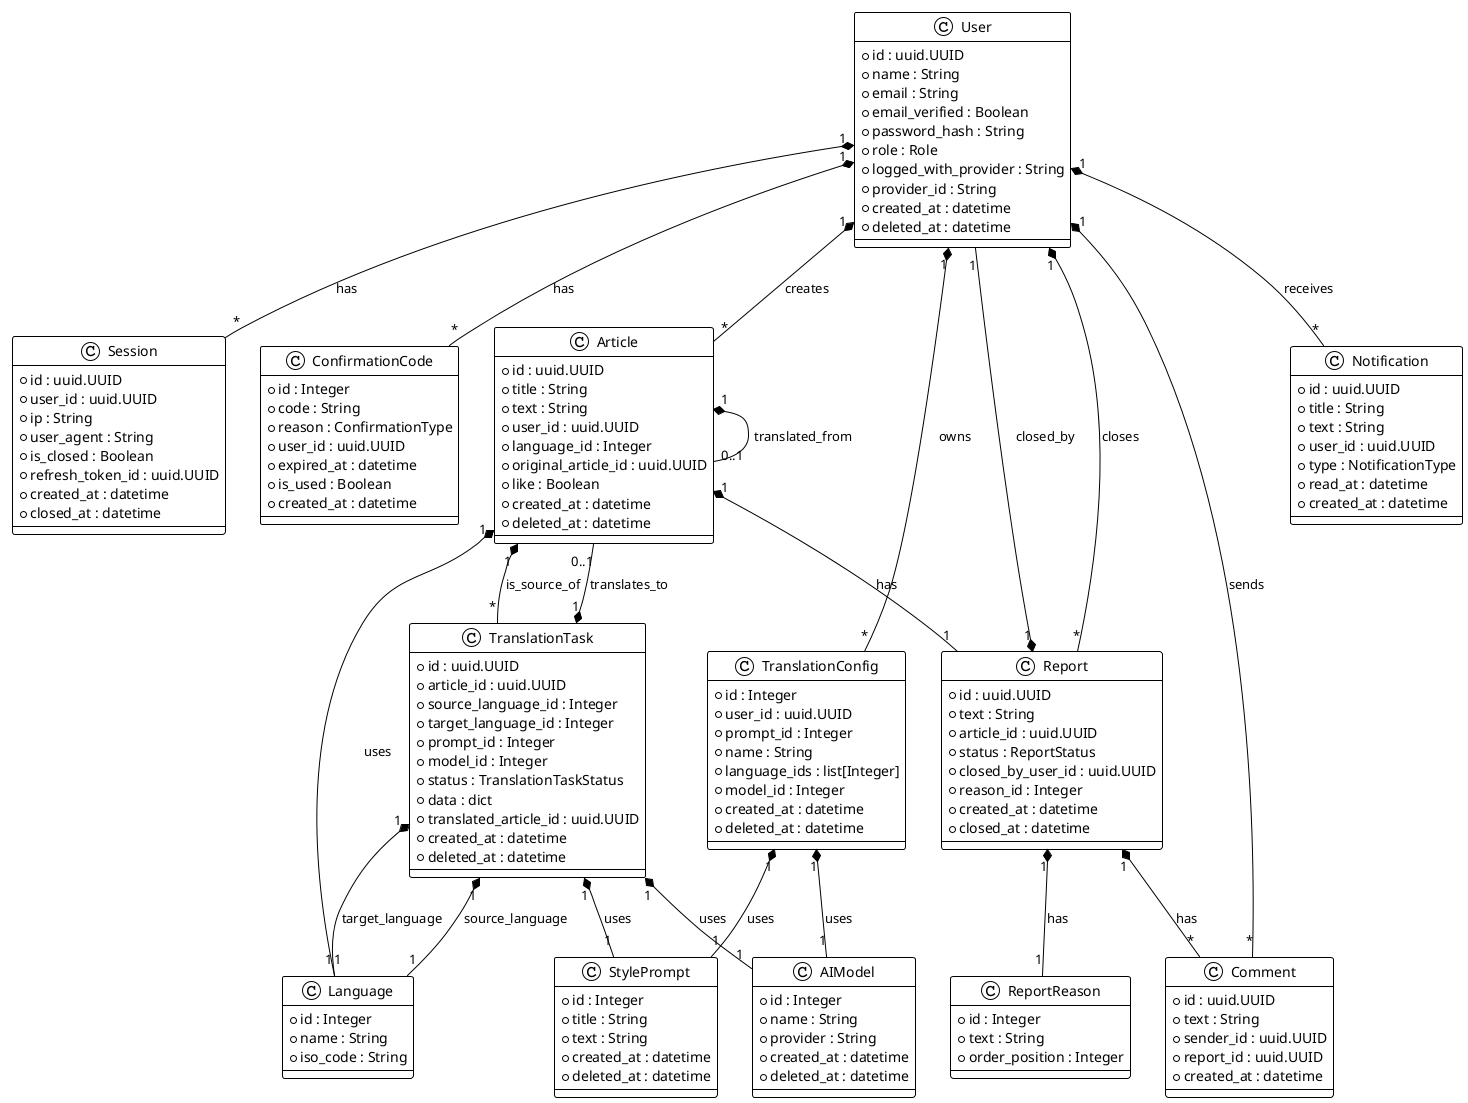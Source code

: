 @startuml
!theme plain
class User {
    + id : uuid.UUID
    + name : String
    + email : String
    + email_verified : Boolean
    + password_hash : String
    + role : Role
    + logged_with_provider : String
    + provider_id : String
    + created_at : datetime
    + deleted_at : datetime
}

class Session {
    + id : uuid.UUID
    + user_id : uuid.UUID
    + ip : String
    + user_agent : String
    + is_closed : Boolean
    + refresh_token_id : uuid.UUID
    + created_at : datetime
    + closed_at : datetime
}

class ConfirmationCode {
    + id : Integer
    + code : String
    + reason : ConfirmationType
    + user_id : uuid.UUID
    + expired_at : datetime
    + is_used : Boolean
    + created_at : datetime
}

class Language {
    + id : Integer
    + name : String
    + iso_code : String
}

class Article {
    + id : uuid.UUID
    + title : String
    + text : String
    + user_id : uuid.UUID
    + language_id : Integer
    + original_article_id : uuid.UUID
    + like : Boolean
    + created_at : datetime
    + deleted_at : datetime
}

class ReportReason {
    + id : Integer
    + text : String
    + order_position : Integer
}

class Report {
    + id : uuid.UUID
    + text : String
    + article_id : uuid.UUID
    + status : ReportStatus
    + closed_by_user_id : uuid.UUID
    + reason_id : Integer
    + created_at : datetime
    + closed_at : datetime
}

class Comment {
    + id : uuid.UUID
    + text : String
    + sender_id : uuid.UUID
    + report_id : uuid.UUID
    + created_at : datetime
}

class StylePrompt {
    + id : Integer
    + title : String
    + text : String
    + created_at : datetime
    + deleted_at : datetime
}

class AIModel {
    + id : Integer
    + name : String
    + provider : String
    + created_at : datetime
    + deleted_at : datetime
}

class TranslationConfig {
    + id : Integer
    + user_id : uuid.UUID
    + prompt_id : Integer
    + name : String
    + language_ids : list[Integer]
    + model_id : Integer
    + created_at : datetime
    + deleted_at : datetime
}

class TranslationTask {
    + id : uuid.UUID
    + article_id : uuid.UUID
    + source_language_id : Integer
    + target_language_id : Integer
    + prompt_id : Integer
    + model_id : Integer
    + status : TranslationTaskStatus
    + data : dict
    + translated_article_id : uuid.UUID
    + created_at : datetime
    + deleted_at : datetime
}

class Notification {
    + id : uuid.UUID
    + title : String
    + text : String
    + user_id : uuid.UUID
    + type : NotificationType
    + read_at : datetime
    + created_at : datetime
}


User "1" *-- "*" Session : has
User "1" *-- "*" ConfirmationCode : has
User "1" *-- "*" Article : creates
User "1" *-- "*" Report : closes
User "1" *-- "*" Comment : sends
User "1" *-- "*" TranslationConfig : owns
User "1" *-- "*" Notification : receives

Article "1" *-- "1" Language : uses
Article "1" *-- "1" Report : has
Article "1" *-- "*" TranslationTask : is_source_of
Article "1" *-- "0..1" Article : translated_from

Report "1" *-- "1" ReportReason : has
Report "1" *-- "*" Comment : has
Report "1" *-- "1" User : closed_by

TranslationConfig "1" *-- "1" StylePrompt : uses
TranslationConfig "1" *-- "1" AIModel : uses

TranslationTask "1" *-- "1" Language : source_language
TranslationTask "1" *-- "1" Language : target_language
TranslationTask "1" *-- "1" StylePrompt : uses
TranslationTask "1" *-- "1" AIModel : uses
TranslationTask "1" *-- "0..1" Article : translates_to
@enduml